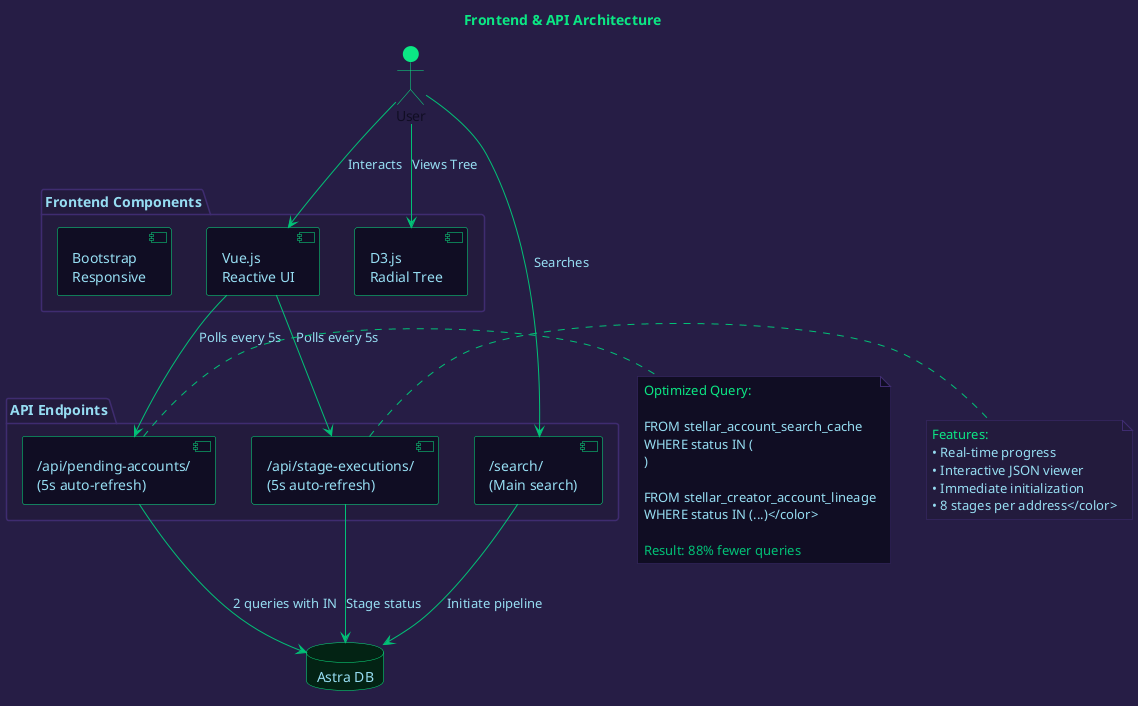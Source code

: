 @startuml Frontend & API Layer

skinparam backgroundColor #261D45
skinparam defaultFontColor #96DDF2

skinparam component {
  BackgroundColor #100D23
  BorderColor #0BE784
  FontColor #96DDF2
  ArrowColor #01C176
}

skinparam database {
  BackgroundColor #032314
  BorderColor #0BE784
  FontColor #96DDF2
}

skinparam package {
  BackgroundColor #231B3D
  BorderColor #3f2c70
  FontColor #96DDF2
}

skinparam actor {
  BackgroundColor #0BE784
  BorderColor #0BE784
  FontColor #100D23
}

skinparam note {
  BackgroundColor #100D23
  BorderColor #3f2c70
  FontColor #96DDF2
}

title <color:#0BE784>Frontend & API Architecture</color>

actor User #0BE784

package "Frontend Components" #231B3D {
  component "Vue.js\nReactive UI" as Vue
  component "D3.js\nRadial Tree" as D3
  component "Bootstrap\nResponsive" as Bootstrap
}

package "API Endpoints" #231B3D {
  component "/api/pending-accounts/\n(5s auto-refresh)" as PendingAPI
  component "/api/stage-executions/\n(5s auto-refresh)" as StagesAPI
  component "/search/\n(Main search)" as SearchAPI
}

database "Astra DB" as DB

User -[#01C176]-> Vue : "Interacts"
User -[#01C176]-> D3 : "Views Tree"
Vue -[#01C176]-> PendingAPI : "Polls every 5s"
Vue -[#01C176]-> StagesAPI : "Polls every 5s"
User -[#01C176]-> SearchAPI : "Searches"
PendingAPI -[#01C176]-> DB : "2 queries with IN"
StagesAPI -[#01C176]-> DB : "Stage status"
SearchAPI -[#01C176]-> DB : "Initiate pipeline"

note right of PendingAPI #100D23
  <color:#0BE784>Optimized Query:</color>
  
  <color:#96DDF2>FROM stellar_account_search_cache
  WHERE status IN (
    'PENDING',
    'IN_PROGRESS',
    'RE_INQUIRY'
  )
  
  FROM stellar_creator_account_lineage
  WHERE status IN (...)</color>
  
  <color:#01C176>Result: 88% fewer queries</color>
end note

note right of StagesAPI #231B3D
  <color:#0BE784>Features:</color>
  <color:#96DDF2>• Real-time progress
  • Interactive JSON viewer
  • Immediate initialization
  • 8 stages per address</color>
end note

@enduml
